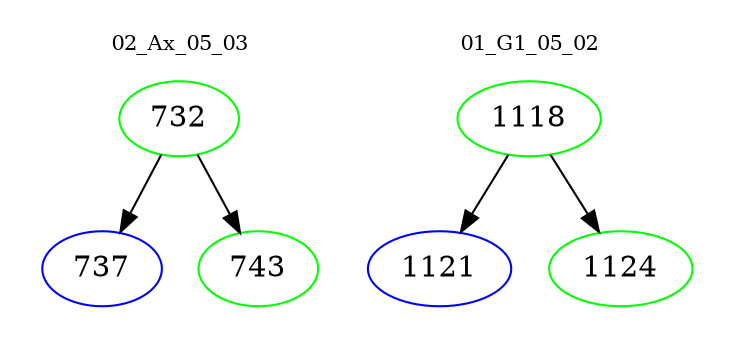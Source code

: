 digraph{
subgraph cluster_0 {
color = white
label = "02_Ax_05_03";
fontsize=10;
T0_732 [label="732", color="green"]
T0_732 -> T0_737 [color="black"]
T0_737 [label="737", color="blue"]
T0_732 -> T0_743 [color="black"]
T0_743 [label="743", color="green"]
}
subgraph cluster_1 {
color = white
label = "01_G1_05_02";
fontsize=10;
T1_1118 [label="1118", color="green"]
T1_1118 -> T1_1121 [color="black"]
T1_1121 [label="1121", color="blue"]
T1_1118 -> T1_1124 [color="black"]
T1_1124 [label="1124", color="green"]
}
}
